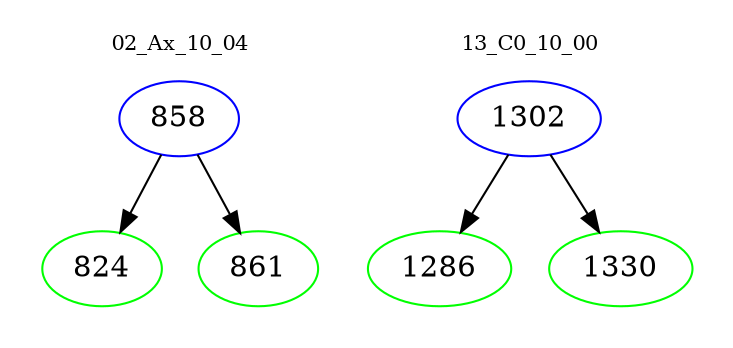 digraph{
subgraph cluster_0 {
color = white
label = "02_Ax_10_04";
fontsize=10;
T0_858 [label="858", color="blue"]
T0_858 -> T0_824 [color="black"]
T0_824 [label="824", color="green"]
T0_858 -> T0_861 [color="black"]
T0_861 [label="861", color="green"]
}
subgraph cluster_1 {
color = white
label = "13_C0_10_00";
fontsize=10;
T1_1302 [label="1302", color="blue"]
T1_1302 -> T1_1286 [color="black"]
T1_1286 [label="1286", color="green"]
T1_1302 -> T1_1330 [color="black"]
T1_1330 [label="1330", color="green"]
}
}
